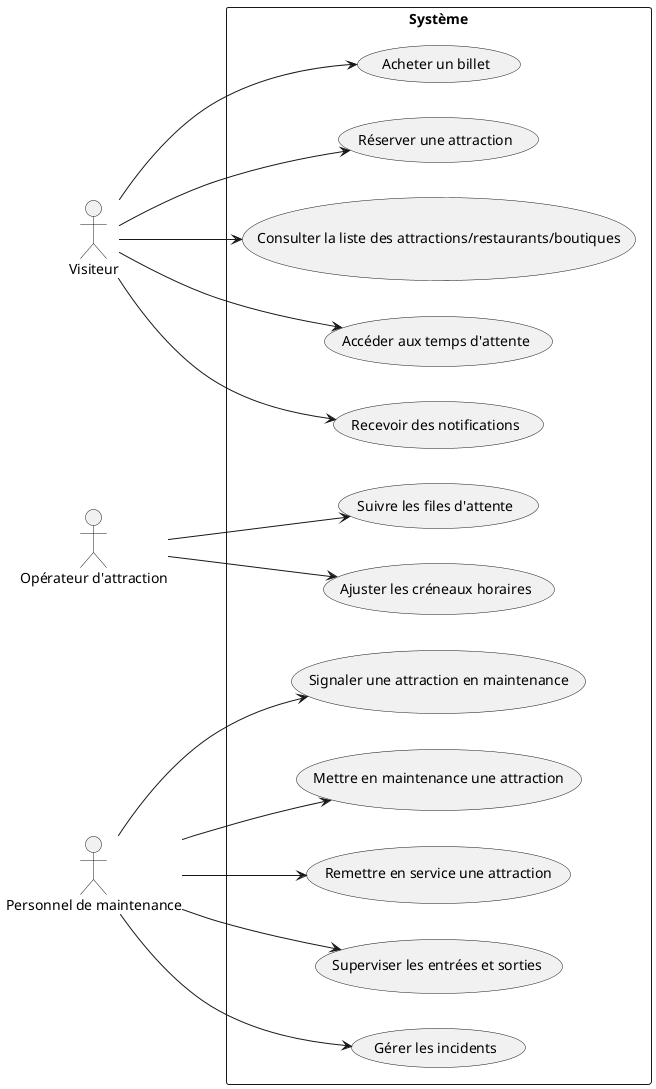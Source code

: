 @startuml name
left to right direction

actor "Visiteur" as Visiteur
actor "Opérateur d'attraction" as Operateur
actor "Personnel de maintenance" as Maintenance

rectangle Système {
    usecase "Acheter un billet" as AcheterBillet
    usecase "Réserver une attraction" as ReserverAttraction
    usecase "Consulter la liste des attractions/restaurants/boutiques" as ConsulterListe
    usecase "Accéder aux temps d'attente" as TempsAttente
    usecase "Recevoir des notifications" as Notifications

    usecase "Suivre les files d'attente" as SuivreFiles
    usecase "Ajuster les créneaux horaires" as AjusterCreneaux

    usecase "Signaler une attraction en maintenance" as SignalerMaintenance
    usecase "Mettre en maintenance une attraction" as MettreMaintenance
    usecase "Remettre en service une attraction" as RemettreService
    usecase "Superviser les entrées et sorties" as SuperviserEntrees
    usecase "Gérer les incidents" as GererIncidents
}

Visiteur --> AcheterBillet
Visiteur --> ReserverAttraction
Visiteur --> ConsulterListe
Visiteur --> TempsAttente
Visiteur --> Notifications

Operateur --> SuivreFiles
Operateur --> AjusterCreneaux

Maintenance --> SignalerMaintenance
Maintenance --> MettreMaintenance
Maintenance --> RemettreService
Maintenance --> SuperviserEntrees
Maintenance --> GererIncidents
@enduml
